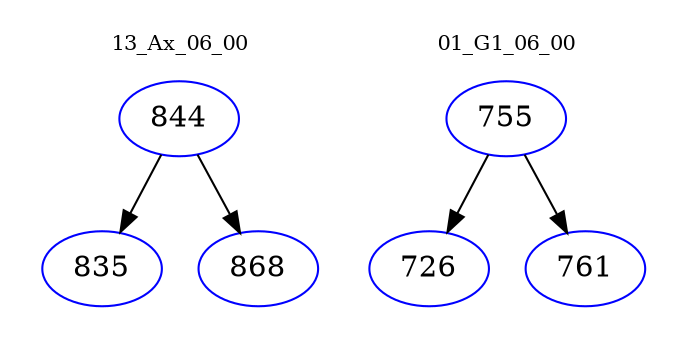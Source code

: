 digraph{
subgraph cluster_0 {
color = white
label = "13_Ax_06_00";
fontsize=10;
T0_844 [label="844", color="blue"]
T0_844 -> T0_835 [color="black"]
T0_835 [label="835", color="blue"]
T0_844 -> T0_868 [color="black"]
T0_868 [label="868", color="blue"]
}
subgraph cluster_1 {
color = white
label = "01_G1_06_00";
fontsize=10;
T1_755 [label="755", color="blue"]
T1_755 -> T1_726 [color="black"]
T1_726 [label="726", color="blue"]
T1_755 -> T1_761 [color="black"]
T1_761 [label="761", color="blue"]
}
}
